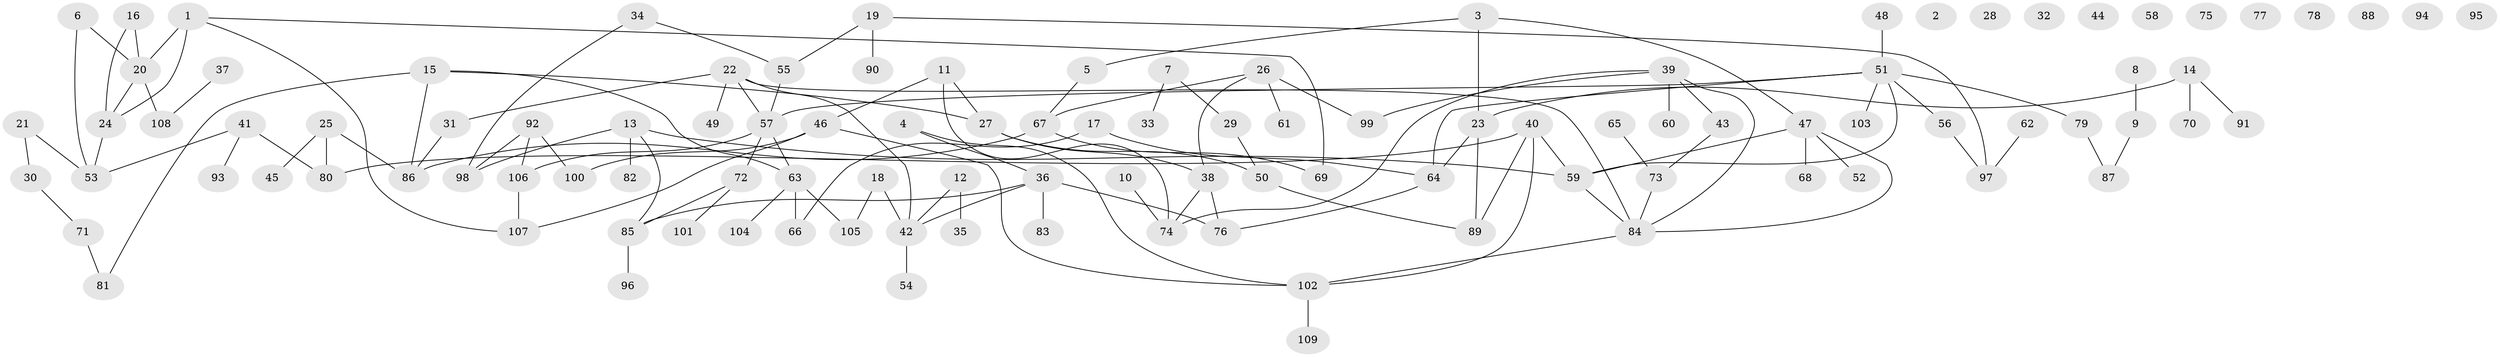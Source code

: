 // Generated by graph-tools (version 1.1) at 2025/49/03/09/25 03:49:10]
// undirected, 109 vertices, 130 edges
graph export_dot {
graph [start="1"]
  node [color=gray90,style=filled];
  1;
  2;
  3;
  4;
  5;
  6;
  7;
  8;
  9;
  10;
  11;
  12;
  13;
  14;
  15;
  16;
  17;
  18;
  19;
  20;
  21;
  22;
  23;
  24;
  25;
  26;
  27;
  28;
  29;
  30;
  31;
  32;
  33;
  34;
  35;
  36;
  37;
  38;
  39;
  40;
  41;
  42;
  43;
  44;
  45;
  46;
  47;
  48;
  49;
  50;
  51;
  52;
  53;
  54;
  55;
  56;
  57;
  58;
  59;
  60;
  61;
  62;
  63;
  64;
  65;
  66;
  67;
  68;
  69;
  70;
  71;
  72;
  73;
  74;
  75;
  76;
  77;
  78;
  79;
  80;
  81;
  82;
  83;
  84;
  85;
  86;
  87;
  88;
  89;
  90;
  91;
  92;
  93;
  94;
  95;
  96;
  97;
  98;
  99;
  100;
  101;
  102;
  103;
  104;
  105;
  106;
  107;
  108;
  109;
  1 -- 20;
  1 -- 24;
  1 -- 69;
  1 -- 107;
  3 -- 5;
  3 -- 23;
  3 -- 47;
  4 -- 36;
  4 -- 102;
  5 -- 67;
  6 -- 20;
  6 -- 53;
  7 -- 29;
  7 -- 33;
  8 -- 9;
  9 -- 87;
  10 -- 74;
  11 -- 27;
  11 -- 46;
  11 -- 74;
  12 -- 35;
  12 -- 42;
  13 -- 59;
  13 -- 82;
  13 -- 85;
  13 -- 98;
  14 -- 23;
  14 -- 70;
  14 -- 91;
  15 -- 27;
  15 -- 63;
  15 -- 81;
  15 -- 86;
  16 -- 20;
  16 -- 24;
  17 -- 64;
  17 -- 66;
  18 -- 42;
  18 -- 105;
  19 -- 55;
  19 -- 90;
  19 -- 97;
  20 -- 24;
  20 -- 108;
  21 -- 30;
  21 -- 53;
  22 -- 31;
  22 -- 42;
  22 -- 49;
  22 -- 57;
  22 -- 84;
  23 -- 64;
  23 -- 89;
  24 -- 53;
  25 -- 45;
  25 -- 80;
  25 -- 86;
  26 -- 38;
  26 -- 61;
  26 -- 67;
  26 -- 99;
  27 -- 38;
  27 -- 50;
  29 -- 50;
  30 -- 71;
  31 -- 86;
  34 -- 55;
  34 -- 98;
  36 -- 42;
  36 -- 76;
  36 -- 83;
  36 -- 85;
  37 -- 108;
  38 -- 74;
  38 -- 76;
  39 -- 43;
  39 -- 60;
  39 -- 74;
  39 -- 84;
  39 -- 99;
  40 -- 59;
  40 -- 80;
  40 -- 89;
  40 -- 102;
  41 -- 53;
  41 -- 80;
  41 -- 93;
  42 -- 54;
  43 -- 73;
  46 -- 100;
  46 -- 102;
  46 -- 107;
  47 -- 52;
  47 -- 59;
  47 -- 68;
  47 -- 84;
  48 -- 51;
  50 -- 89;
  51 -- 56;
  51 -- 57;
  51 -- 59;
  51 -- 64;
  51 -- 79;
  51 -- 103;
  55 -- 57;
  56 -- 97;
  57 -- 63;
  57 -- 72;
  57 -- 106;
  59 -- 84;
  62 -- 97;
  63 -- 66;
  63 -- 104;
  63 -- 105;
  64 -- 76;
  65 -- 73;
  67 -- 69;
  67 -- 86;
  71 -- 81;
  72 -- 85;
  72 -- 101;
  73 -- 84;
  79 -- 87;
  84 -- 102;
  85 -- 96;
  92 -- 98;
  92 -- 100;
  92 -- 106;
  102 -- 109;
  106 -- 107;
}
